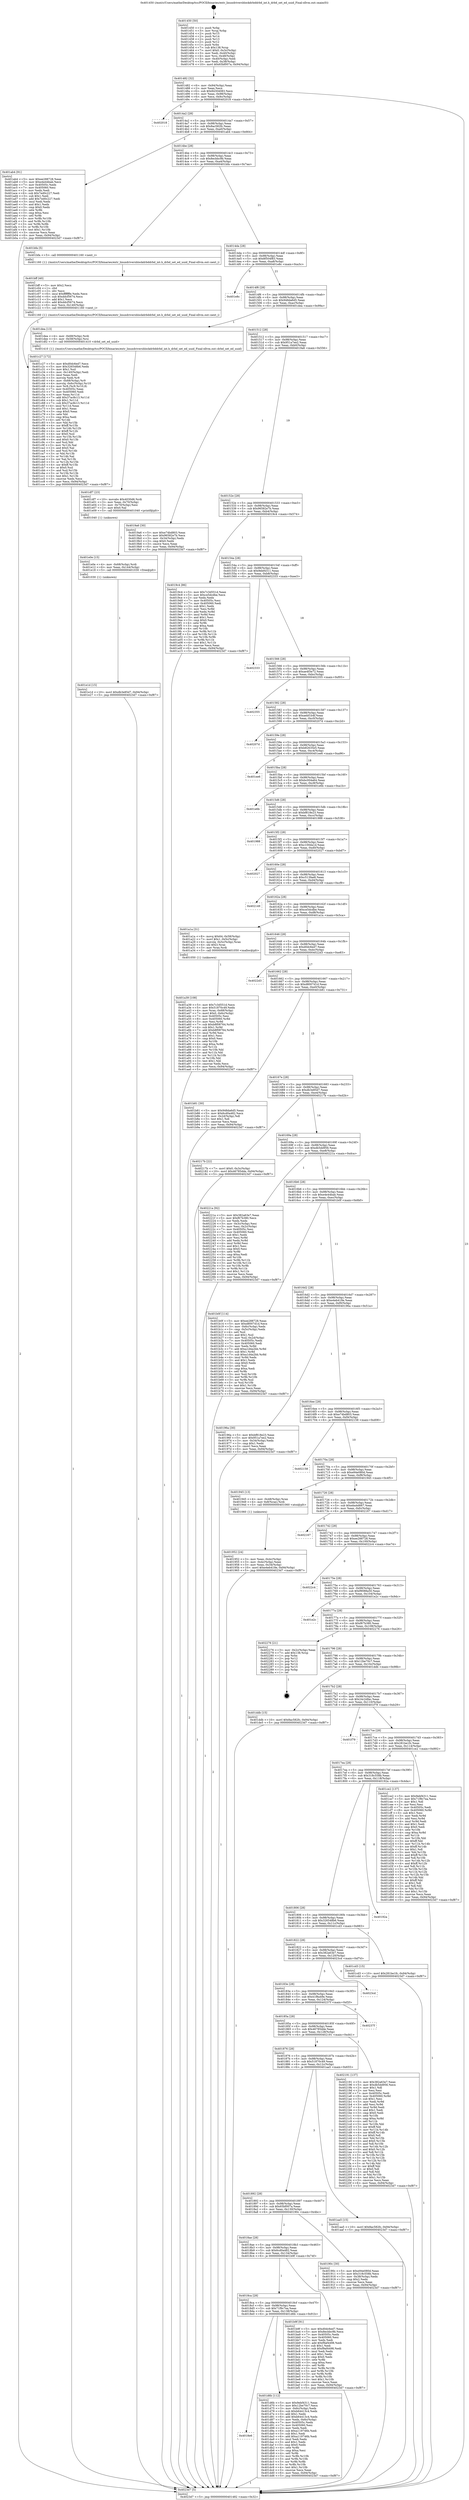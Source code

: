 digraph "0x401450" {
  label = "0x401450 (/mnt/c/Users/mathe/Desktop/tcc/POCII/binaries/extr_linuxdriversblockdrbddrbd_int.h_drbd_set_ed_uuid_Final-ollvm.out::main(0))"
  labelloc = "t"
  node[shape=record]

  Entry [label="",width=0.3,height=0.3,shape=circle,fillcolor=black,style=filled]
  "0x401482" [label="{
     0x401482 [32]\l
     | [instrs]\l
     &nbsp;&nbsp;0x401482 \<+6\>: mov -0x94(%rbp),%eax\l
     &nbsp;&nbsp;0x401488 \<+2\>: mov %eax,%ecx\l
     &nbsp;&nbsp;0x40148a \<+6\>: sub $0x84304083,%ecx\l
     &nbsp;&nbsp;0x401490 \<+6\>: mov %eax,-0x98(%rbp)\l
     &nbsp;&nbsp;0x401496 \<+6\>: mov %ecx,-0x9c(%rbp)\l
     &nbsp;&nbsp;0x40149c \<+6\>: je 0000000000402018 \<main+0xbc8\>\l
  }"]
  "0x402018" [label="{
     0x402018\l
  }", style=dashed]
  "0x4014a2" [label="{
     0x4014a2 [28]\l
     | [instrs]\l
     &nbsp;&nbsp;0x4014a2 \<+5\>: jmp 00000000004014a7 \<main+0x57\>\l
     &nbsp;&nbsp;0x4014a7 \<+6\>: mov -0x98(%rbp),%eax\l
     &nbsp;&nbsp;0x4014ad \<+5\>: sub $0x8ac582fc,%eax\l
     &nbsp;&nbsp;0x4014b2 \<+6\>: mov %eax,-0xa0(%rbp)\l
     &nbsp;&nbsp;0x4014b8 \<+6\>: je 0000000000401ab4 \<main+0x664\>\l
  }"]
  Exit [label="",width=0.3,height=0.3,shape=circle,fillcolor=black,style=filled,peripheries=2]
  "0x401ab4" [label="{
     0x401ab4 [91]\l
     | [instrs]\l
     &nbsp;&nbsp;0x401ab4 \<+5\>: mov $0xee288728,%eax\l
     &nbsp;&nbsp;0x401ab9 \<+5\>: mov $0xe4e44bab,%ecx\l
     &nbsp;&nbsp;0x401abe \<+7\>: mov 0x40505c,%edx\l
     &nbsp;&nbsp;0x401ac5 \<+7\>: mov 0x405060,%esi\l
     &nbsp;&nbsp;0x401acc \<+2\>: mov %edx,%edi\l
     &nbsp;&nbsp;0x401ace \<+6\>: sub $0x7ed0c227,%edi\l
     &nbsp;&nbsp;0x401ad4 \<+3\>: sub $0x1,%edi\l
     &nbsp;&nbsp;0x401ad7 \<+6\>: add $0x7ed0c227,%edi\l
     &nbsp;&nbsp;0x401add \<+3\>: imul %edi,%edx\l
     &nbsp;&nbsp;0x401ae0 \<+3\>: and $0x1,%edx\l
     &nbsp;&nbsp;0x401ae3 \<+3\>: cmp $0x0,%edx\l
     &nbsp;&nbsp;0x401ae6 \<+4\>: sete %r8b\l
     &nbsp;&nbsp;0x401aea \<+3\>: cmp $0xa,%esi\l
     &nbsp;&nbsp;0x401aed \<+4\>: setl %r9b\l
     &nbsp;&nbsp;0x401af1 \<+3\>: mov %r8b,%r10b\l
     &nbsp;&nbsp;0x401af4 \<+3\>: and %r9b,%r10b\l
     &nbsp;&nbsp;0x401af7 \<+3\>: xor %r9b,%r8b\l
     &nbsp;&nbsp;0x401afa \<+3\>: or %r8b,%r10b\l
     &nbsp;&nbsp;0x401afd \<+4\>: test $0x1,%r10b\l
     &nbsp;&nbsp;0x401b01 \<+3\>: cmovne %ecx,%eax\l
     &nbsp;&nbsp;0x401b04 \<+6\>: mov %eax,-0x94(%rbp)\l
     &nbsp;&nbsp;0x401b0a \<+5\>: jmp 00000000004023d7 \<main+0xf87\>\l
  }"]
  "0x4014be" [label="{
     0x4014be [28]\l
     | [instrs]\l
     &nbsp;&nbsp;0x4014be \<+5\>: jmp 00000000004014c3 \<main+0x73\>\l
     &nbsp;&nbsp;0x4014c3 \<+6\>: mov -0x98(%rbp),%eax\l
     &nbsp;&nbsp;0x4014c9 \<+5\>: sub $0x8ecbbc9b,%eax\l
     &nbsp;&nbsp;0x4014ce \<+6\>: mov %eax,-0xa4(%rbp)\l
     &nbsp;&nbsp;0x4014d4 \<+6\>: je 0000000000401bfa \<main+0x7aa\>\l
  }"]
  "0x401e1d" [label="{
     0x401e1d [15]\l
     | [instrs]\l
     &nbsp;&nbsp;0x401e1d \<+10\>: movl $0xdb3e85d7,-0x94(%rbp)\l
     &nbsp;&nbsp;0x401e27 \<+5\>: jmp 00000000004023d7 \<main+0xf87\>\l
  }"]
  "0x401bfa" [label="{
     0x401bfa [5]\l
     | [instrs]\l
     &nbsp;&nbsp;0x401bfa \<+5\>: call 0000000000401160 \<next_i\>\l
     | [calls]\l
     &nbsp;&nbsp;0x401160 \{1\} (/mnt/c/Users/mathe/Desktop/tcc/POCII/binaries/extr_linuxdriversblockdrbddrbd_int.h_drbd_set_ed_uuid_Final-ollvm.out::next_i)\l
  }"]
  "0x4014da" [label="{
     0x4014da [28]\l
     | [instrs]\l
     &nbsp;&nbsp;0x4014da \<+5\>: jmp 00000000004014df \<main+0x8f\>\l
     &nbsp;&nbsp;0x4014df \<+6\>: mov -0x98(%rbp),%eax\l
     &nbsp;&nbsp;0x4014e5 \<+5\>: sub $0x8f504f83,%eax\l
     &nbsp;&nbsp;0x4014ea \<+6\>: mov %eax,-0xa8(%rbp)\l
     &nbsp;&nbsp;0x4014f0 \<+6\>: je 0000000000401e8c \<main+0xa3c\>\l
  }"]
  "0x401e0e" [label="{
     0x401e0e [15]\l
     | [instrs]\l
     &nbsp;&nbsp;0x401e0e \<+4\>: mov -0x68(%rbp),%rdi\l
     &nbsp;&nbsp;0x401e12 \<+6\>: mov %eax,-0x144(%rbp)\l
     &nbsp;&nbsp;0x401e18 \<+5\>: call 0000000000401030 \<free@plt\>\l
     | [calls]\l
     &nbsp;&nbsp;0x401030 \{1\} (unknown)\l
  }"]
  "0x401e8c" [label="{
     0x401e8c\l
  }", style=dashed]
  "0x4014f6" [label="{
     0x4014f6 [28]\l
     | [instrs]\l
     &nbsp;&nbsp;0x4014f6 \<+5\>: jmp 00000000004014fb \<main+0xab\>\l
     &nbsp;&nbsp;0x4014fb \<+6\>: mov -0x98(%rbp),%eax\l
     &nbsp;&nbsp;0x401501 \<+5\>: sub $0x948da6d5,%eax\l
     &nbsp;&nbsp;0x401506 \<+6\>: mov %eax,-0xac(%rbp)\l
     &nbsp;&nbsp;0x40150c \<+6\>: je 0000000000401dea \<main+0x99a\>\l
  }"]
  "0x401df7" [label="{
     0x401df7 [23]\l
     | [instrs]\l
     &nbsp;&nbsp;0x401df7 \<+10\>: movabs $0x4030d6,%rdi\l
     &nbsp;&nbsp;0x401e01 \<+3\>: mov %eax,-0x70(%rbp)\l
     &nbsp;&nbsp;0x401e04 \<+3\>: mov -0x70(%rbp),%esi\l
     &nbsp;&nbsp;0x401e07 \<+2\>: mov $0x0,%al\l
     &nbsp;&nbsp;0x401e09 \<+5\>: call 0000000000401040 \<printf@plt\>\l
     | [calls]\l
     &nbsp;&nbsp;0x401040 \{1\} (unknown)\l
  }"]
  "0x401dea" [label="{
     0x401dea [13]\l
     | [instrs]\l
     &nbsp;&nbsp;0x401dea \<+4\>: mov -0x68(%rbp),%rdi\l
     &nbsp;&nbsp;0x401dee \<+4\>: mov -0x58(%rbp),%rsi\l
     &nbsp;&nbsp;0x401df2 \<+5\>: call 0000000000401410 \<drbd_set_ed_uuid\>\l
     | [calls]\l
     &nbsp;&nbsp;0x401410 \{1\} (/mnt/c/Users/mathe/Desktop/tcc/POCII/binaries/extr_linuxdriversblockdrbddrbd_int.h_drbd_set_ed_uuid_Final-ollvm.out::drbd_set_ed_uuid)\l
  }"]
  "0x401512" [label="{
     0x401512 [28]\l
     | [instrs]\l
     &nbsp;&nbsp;0x401512 \<+5\>: jmp 0000000000401517 \<main+0xc7\>\l
     &nbsp;&nbsp;0x401517 \<+6\>: mov -0x98(%rbp),%eax\l
     &nbsp;&nbsp;0x40151d \<+5\>: sub $0x951a7ee2,%eax\l
     &nbsp;&nbsp;0x401522 \<+6\>: mov %eax,-0xb0(%rbp)\l
     &nbsp;&nbsp;0x401528 \<+6\>: je 00000000004019a6 \<main+0x556\>\l
  }"]
  "0x4018e6" [label="{
     0x4018e6\l
  }", style=dashed]
  "0x4019a6" [label="{
     0x4019a6 [30]\l
     | [instrs]\l
     &nbsp;&nbsp;0x4019a6 \<+5\>: mov $0xe74bd803,%eax\l
     &nbsp;&nbsp;0x4019ab \<+5\>: mov $0x96582e7b,%ecx\l
     &nbsp;&nbsp;0x4019b0 \<+3\>: mov -0x34(%rbp),%edx\l
     &nbsp;&nbsp;0x4019b3 \<+3\>: cmp $0x0,%edx\l
     &nbsp;&nbsp;0x4019b6 \<+3\>: cmove %ecx,%eax\l
     &nbsp;&nbsp;0x4019b9 \<+6\>: mov %eax,-0x94(%rbp)\l
     &nbsp;&nbsp;0x4019bf \<+5\>: jmp 00000000004023d7 \<main+0xf87\>\l
  }"]
  "0x40152e" [label="{
     0x40152e [28]\l
     | [instrs]\l
     &nbsp;&nbsp;0x40152e \<+5\>: jmp 0000000000401533 \<main+0xe3\>\l
     &nbsp;&nbsp;0x401533 \<+6\>: mov -0x98(%rbp),%eax\l
     &nbsp;&nbsp;0x401539 \<+5\>: sub $0x96582e7b,%eax\l
     &nbsp;&nbsp;0x40153e \<+6\>: mov %eax,-0xb4(%rbp)\l
     &nbsp;&nbsp;0x401544 \<+6\>: je 00000000004019c4 \<main+0x574\>\l
  }"]
  "0x401d6b" [label="{
     0x401d6b [112]\l
     | [instrs]\l
     &nbsp;&nbsp;0x401d6b \<+5\>: mov $0x9ebf4311,%eax\l
     &nbsp;&nbsp;0x401d70 \<+5\>: mov $0x12be70c7,%ecx\l
     &nbsp;&nbsp;0x401d75 \<+3\>: mov -0x6c(%rbp),%edx\l
     &nbsp;&nbsp;0x401d78 \<+6\>: sub $0xb64413c4,%edx\l
     &nbsp;&nbsp;0x401d7e \<+3\>: add $0x1,%edx\l
     &nbsp;&nbsp;0x401d81 \<+6\>: add $0xb64413c4,%edx\l
     &nbsp;&nbsp;0x401d87 \<+3\>: mov %edx,-0x6c(%rbp)\l
     &nbsp;&nbsp;0x401d8a \<+7\>: mov 0x40505c,%edx\l
     &nbsp;&nbsp;0x401d91 \<+7\>: mov 0x405060,%esi\l
     &nbsp;&nbsp;0x401d98 \<+2\>: mov %edx,%edi\l
     &nbsp;&nbsp;0x401d9a \<+6\>: sub $0xa119746b,%edi\l
     &nbsp;&nbsp;0x401da0 \<+3\>: sub $0x1,%edi\l
     &nbsp;&nbsp;0x401da3 \<+6\>: add $0xa119746b,%edi\l
     &nbsp;&nbsp;0x401da9 \<+3\>: imul %edi,%edx\l
     &nbsp;&nbsp;0x401dac \<+3\>: and $0x1,%edx\l
     &nbsp;&nbsp;0x401daf \<+3\>: cmp $0x0,%edx\l
     &nbsp;&nbsp;0x401db2 \<+4\>: sete %r8b\l
     &nbsp;&nbsp;0x401db6 \<+3\>: cmp $0xa,%esi\l
     &nbsp;&nbsp;0x401db9 \<+4\>: setl %r9b\l
     &nbsp;&nbsp;0x401dbd \<+3\>: mov %r8b,%r10b\l
     &nbsp;&nbsp;0x401dc0 \<+3\>: and %r9b,%r10b\l
     &nbsp;&nbsp;0x401dc3 \<+3\>: xor %r9b,%r8b\l
     &nbsp;&nbsp;0x401dc6 \<+3\>: or %r8b,%r10b\l
     &nbsp;&nbsp;0x401dc9 \<+4\>: test $0x1,%r10b\l
     &nbsp;&nbsp;0x401dcd \<+3\>: cmovne %ecx,%eax\l
     &nbsp;&nbsp;0x401dd0 \<+6\>: mov %eax,-0x94(%rbp)\l
     &nbsp;&nbsp;0x401dd6 \<+5\>: jmp 00000000004023d7 \<main+0xf87\>\l
  }"]
  "0x4019c4" [label="{
     0x4019c4 [86]\l
     | [instrs]\l
     &nbsp;&nbsp;0x4019c4 \<+5\>: mov $0x7c3d551d,%eax\l
     &nbsp;&nbsp;0x4019c9 \<+5\>: mov $0xce5dcdbe,%ecx\l
     &nbsp;&nbsp;0x4019ce \<+2\>: xor %edx,%edx\l
     &nbsp;&nbsp;0x4019d0 \<+7\>: mov 0x40505c,%esi\l
     &nbsp;&nbsp;0x4019d7 \<+7\>: mov 0x405060,%edi\l
     &nbsp;&nbsp;0x4019de \<+3\>: sub $0x1,%edx\l
     &nbsp;&nbsp;0x4019e1 \<+3\>: mov %esi,%r8d\l
     &nbsp;&nbsp;0x4019e4 \<+3\>: add %edx,%r8d\l
     &nbsp;&nbsp;0x4019e7 \<+4\>: imul %r8d,%esi\l
     &nbsp;&nbsp;0x4019eb \<+3\>: and $0x1,%esi\l
     &nbsp;&nbsp;0x4019ee \<+3\>: cmp $0x0,%esi\l
     &nbsp;&nbsp;0x4019f1 \<+4\>: sete %r9b\l
     &nbsp;&nbsp;0x4019f5 \<+3\>: cmp $0xa,%edi\l
     &nbsp;&nbsp;0x4019f8 \<+4\>: setl %r10b\l
     &nbsp;&nbsp;0x4019fc \<+3\>: mov %r9b,%r11b\l
     &nbsp;&nbsp;0x4019ff \<+3\>: and %r10b,%r11b\l
     &nbsp;&nbsp;0x401a02 \<+3\>: xor %r10b,%r9b\l
     &nbsp;&nbsp;0x401a05 \<+3\>: or %r9b,%r11b\l
     &nbsp;&nbsp;0x401a08 \<+4\>: test $0x1,%r11b\l
     &nbsp;&nbsp;0x401a0c \<+3\>: cmovne %ecx,%eax\l
     &nbsp;&nbsp;0x401a0f \<+6\>: mov %eax,-0x94(%rbp)\l
     &nbsp;&nbsp;0x401a15 \<+5\>: jmp 00000000004023d7 \<main+0xf87\>\l
  }"]
  "0x40154a" [label="{
     0x40154a [28]\l
     | [instrs]\l
     &nbsp;&nbsp;0x40154a \<+5\>: jmp 000000000040154f \<main+0xff\>\l
     &nbsp;&nbsp;0x40154f \<+6\>: mov -0x98(%rbp),%eax\l
     &nbsp;&nbsp;0x401555 \<+5\>: sub $0x9ebf4311,%eax\l
     &nbsp;&nbsp;0x40155a \<+6\>: mov %eax,-0xb8(%rbp)\l
     &nbsp;&nbsp;0x401560 \<+6\>: je 0000000000402333 \<main+0xee3\>\l
  }"]
  "0x401c27" [label="{
     0x401c27 [172]\l
     | [instrs]\l
     &nbsp;&nbsp;0x401c27 \<+5\>: mov $0xd0dc6ed7,%ecx\l
     &nbsp;&nbsp;0x401c2c \<+5\>: mov $0x326548b6,%edx\l
     &nbsp;&nbsp;0x401c31 \<+3\>: mov $0x1,%sil\l
     &nbsp;&nbsp;0x401c34 \<+6\>: mov -0x140(%rbp),%edi\l
     &nbsp;&nbsp;0x401c3a \<+3\>: imul %eax,%edi\l
     &nbsp;&nbsp;0x401c3d \<+3\>: movslq %edi,%r8\l
     &nbsp;&nbsp;0x401c40 \<+4\>: mov -0x68(%rbp),%r9\l
     &nbsp;&nbsp;0x401c44 \<+4\>: movslq -0x6c(%rbp),%r10\l
     &nbsp;&nbsp;0x401c48 \<+4\>: mov %r8,(%r9,%r10,8)\l
     &nbsp;&nbsp;0x401c4c \<+7\>: mov 0x40505c,%eax\l
     &nbsp;&nbsp;0x401c53 \<+7\>: mov 0x405060,%edi\l
     &nbsp;&nbsp;0x401c5a \<+3\>: mov %eax,%r11d\l
     &nbsp;&nbsp;0x401c5d \<+7\>: add $0x37ac8c13,%r11d\l
     &nbsp;&nbsp;0x401c64 \<+4\>: sub $0x1,%r11d\l
     &nbsp;&nbsp;0x401c68 \<+7\>: sub $0x37ac8c13,%r11d\l
     &nbsp;&nbsp;0x401c6f \<+4\>: imul %r11d,%eax\l
     &nbsp;&nbsp;0x401c73 \<+3\>: and $0x1,%eax\l
     &nbsp;&nbsp;0x401c76 \<+3\>: cmp $0x0,%eax\l
     &nbsp;&nbsp;0x401c79 \<+3\>: sete %bl\l
     &nbsp;&nbsp;0x401c7c \<+3\>: cmp $0xa,%edi\l
     &nbsp;&nbsp;0x401c7f \<+4\>: setl %r14b\l
     &nbsp;&nbsp;0x401c83 \<+3\>: mov %bl,%r15b\l
     &nbsp;&nbsp;0x401c86 \<+4\>: xor $0xff,%r15b\l
     &nbsp;&nbsp;0x401c8a \<+3\>: mov %r14b,%r12b\l
     &nbsp;&nbsp;0x401c8d \<+4\>: xor $0xff,%r12b\l
     &nbsp;&nbsp;0x401c91 \<+4\>: xor $0x0,%sil\l
     &nbsp;&nbsp;0x401c95 \<+3\>: mov %r15b,%r13b\l
     &nbsp;&nbsp;0x401c98 \<+4\>: and $0x0,%r13b\l
     &nbsp;&nbsp;0x401c9c \<+3\>: and %sil,%bl\l
     &nbsp;&nbsp;0x401c9f \<+3\>: mov %r12b,%al\l
     &nbsp;&nbsp;0x401ca2 \<+2\>: and $0x0,%al\l
     &nbsp;&nbsp;0x401ca4 \<+3\>: and %sil,%r14b\l
     &nbsp;&nbsp;0x401ca7 \<+3\>: or %bl,%r13b\l
     &nbsp;&nbsp;0x401caa \<+3\>: or %r14b,%al\l
     &nbsp;&nbsp;0x401cad \<+3\>: xor %al,%r13b\l
     &nbsp;&nbsp;0x401cb0 \<+3\>: or %r12b,%r15b\l
     &nbsp;&nbsp;0x401cb3 \<+4\>: xor $0xff,%r15b\l
     &nbsp;&nbsp;0x401cb7 \<+4\>: or $0x0,%sil\l
     &nbsp;&nbsp;0x401cbb \<+3\>: and %sil,%r15b\l
     &nbsp;&nbsp;0x401cbe \<+3\>: or %r15b,%r13b\l
     &nbsp;&nbsp;0x401cc1 \<+4\>: test $0x1,%r13b\l
     &nbsp;&nbsp;0x401cc5 \<+3\>: cmovne %edx,%ecx\l
     &nbsp;&nbsp;0x401cc8 \<+6\>: mov %ecx,-0x94(%rbp)\l
     &nbsp;&nbsp;0x401cce \<+5\>: jmp 00000000004023d7 \<main+0xf87\>\l
  }"]
  "0x402333" [label="{
     0x402333\l
  }", style=dashed]
  "0x401566" [label="{
     0x401566 [28]\l
     | [instrs]\l
     &nbsp;&nbsp;0x401566 \<+5\>: jmp 000000000040156b \<main+0x11b\>\l
     &nbsp;&nbsp;0x40156b \<+6\>: mov -0x98(%rbp),%eax\l
     &nbsp;&nbsp;0x401571 \<+5\>: sub $0xae4f3e72,%eax\l
     &nbsp;&nbsp;0x401576 \<+6\>: mov %eax,-0xbc(%rbp)\l
     &nbsp;&nbsp;0x40157c \<+6\>: je 0000000000402355 \<main+0xf05\>\l
  }"]
  "0x401bff" [label="{
     0x401bff [40]\l
     | [instrs]\l
     &nbsp;&nbsp;0x401bff \<+5\>: mov $0x2,%ecx\l
     &nbsp;&nbsp;0x401c04 \<+1\>: cltd\l
     &nbsp;&nbsp;0x401c05 \<+2\>: idiv %ecx\l
     &nbsp;&nbsp;0x401c07 \<+6\>: imul $0xfffffffe,%edx,%ecx\l
     &nbsp;&nbsp;0x401c0d \<+6\>: sub $0xddcf5674,%ecx\l
     &nbsp;&nbsp;0x401c13 \<+3\>: add $0x1,%ecx\l
     &nbsp;&nbsp;0x401c16 \<+6\>: add $0xddcf5674,%ecx\l
     &nbsp;&nbsp;0x401c1c \<+6\>: mov %ecx,-0x140(%rbp)\l
     &nbsp;&nbsp;0x401c22 \<+5\>: call 0000000000401160 \<next_i\>\l
     | [calls]\l
     &nbsp;&nbsp;0x401160 \{1\} (/mnt/c/Users/mathe/Desktop/tcc/POCII/binaries/extr_linuxdriversblockdrbddrbd_int.h_drbd_set_ed_uuid_Final-ollvm.out::next_i)\l
  }"]
  "0x402355" [label="{
     0x402355\l
  }", style=dashed]
  "0x401582" [label="{
     0x401582 [28]\l
     | [instrs]\l
     &nbsp;&nbsp;0x401582 \<+5\>: jmp 0000000000401587 \<main+0x137\>\l
     &nbsp;&nbsp;0x401587 \<+6\>: mov -0x98(%rbp),%eax\l
     &nbsp;&nbsp;0x40158d \<+5\>: sub $0xaebf1b4f,%eax\l
     &nbsp;&nbsp;0x401592 \<+6\>: mov %eax,-0xc0(%rbp)\l
     &nbsp;&nbsp;0x401598 \<+6\>: je 000000000040207d \<main+0xc2d\>\l
  }"]
  "0x4018ca" [label="{
     0x4018ca [28]\l
     | [instrs]\l
     &nbsp;&nbsp;0x4018ca \<+5\>: jmp 00000000004018cf \<main+0x47f\>\l
     &nbsp;&nbsp;0x4018cf \<+6\>: mov -0x98(%rbp),%eax\l
     &nbsp;&nbsp;0x4018d5 \<+5\>: sub $0x71f9c7ea,%eax\l
     &nbsp;&nbsp;0x4018da \<+6\>: mov %eax,-0x138(%rbp)\l
     &nbsp;&nbsp;0x4018e0 \<+6\>: je 0000000000401d6b \<main+0x91b\>\l
  }"]
  "0x40207d" [label="{
     0x40207d\l
  }", style=dashed]
  "0x40159e" [label="{
     0x40159e [28]\l
     | [instrs]\l
     &nbsp;&nbsp;0x40159e \<+5\>: jmp 00000000004015a3 \<main+0x153\>\l
     &nbsp;&nbsp;0x4015a3 \<+6\>: mov -0x98(%rbp),%eax\l
     &nbsp;&nbsp;0x4015a9 \<+5\>: sub $0xb82635e5,%eax\l
     &nbsp;&nbsp;0x4015ae \<+6\>: mov %eax,-0xc4(%rbp)\l
     &nbsp;&nbsp;0x4015b4 \<+6\>: je 0000000000401ee6 \<main+0xa96\>\l
  }"]
  "0x401b9f" [label="{
     0x401b9f [91]\l
     | [instrs]\l
     &nbsp;&nbsp;0x401b9f \<+5\>: mov $0xd0dc6ed7,%eax\l
     &nbsp;&nbsp;0x401ba4 \<+5\>: mov $0x8ecbbc9b,%ecx\l
     &nbsp;&nbsp;0x401ba9 \<+7\>: mov 0x40505c,%edx\l
     &nbsp;&nbsp;0x401bb0 \<+7\>: mov 0x405060,%esi\l
     &nbsp;&nbsp;0x401bb7 \<+2\>: mov %edx,%edi\l
     &nbsp;&nbsp;0x401bb9 \<+6\>: add $0xf9af4498,%edi\l
     &nbsp;&nbsp;0x401bbf \<+3\>: sub $0x1,%edi\l
     &nbsp;&nbsp;0x401bc2 \<+6\>: sub $0xf9af4498,%edi\l
     &nbsp;&nbsp;0x401bc8 \<+3\>: imul %edi,%edx\l
     &nbsp;&nbsp;0x401bcb \<+3\>: and $0x1,%edx\l
     &nbsp;&nbsp;0x401bce \<+3\>: cmp $0x0,%edx\l
     &nbsp;&nbsp;0x401bd1 \<+4\>: sete %r8b\l
     &nbsp;&nbsp;0x401bd5 \<+3\>: cmp $0xa,%esi\l
     &nbsp;&nbsp;0x401bd8 \<+4\>: setl %r9b\l
     &nbsp;&nbsp;0x401bdc \<+3\>: mov %r8b,%r10b\l
     &nbsp;&nbsp;0x401bdf \<+3\>: and %r9b,%r10b\l
     &nbsp;&nbsp;0x401be2 \<+3\>: xor %r9b,%r8b\l
     &nbsp;&nbsp;0x401be5 \<+3\>: or %r8b,%r10b\l
     &nbsp;&nbsp;0x401be8 \<+4\>: test $0x1,%r10b\l
     &nbsp;&nbsp;0x401bec \<+3\>: cmovne %ecx,%eax\l
     &nbsp;&nbsp;0x401bef \<+6\>: mov %eax,-0x94(%rbp)\l
     &nbsp;&nbsp;0x401bf5 \<+5\>: jmp 00000000004023d7 \<main+0xf87\>\l
  }"]
  "0x401ee6" [label="{
     0x401ee6\l
  }", style=dashed]
  "0x4015ba" [label="{
     0x4015ba [28]\l
     | [instrs]\l
     &nbsp;&nbsp;0x4015ba \<+5\>: jmp 00000000004015bf \<main+0x16f\>\l
     &nbsp;&nbsp;0x4015bf \<+6\>: mov -0x98(%rbp),%eax\l
     &nbsp;&nbsp;0x4015c5 \<+5\>: sub $0xbc004a64,%eax\l
     &nbsp;&nbsp;0x4015ca \<+6\>: mov %eax,-0xc8(%rbp)\l
     &nbsp;&nbsp;0x4015d0 \<+6\>: je 0000000000401e6b \<main+0xa1b\>\l
  }"]
  "0x401a39" [label="{
     0x401a39 [108]\l
     | [instrs]\l
     &nbsp;&nbsp;0x401a39 \<+5\>: mov $0x7c3d551d,%ecx\l
     &nbsp;&nbsp;0x401a3e \<+5\>: mov $0x51870c49,%edx\l
     &nbsp;&nbsp;0x401a43 \<+4\>: mov %rax,-0x68(%rbp)\l
     &nbsp;&nbsp;0x401a47 \<+7\>: movl $0x0,-0x6c(%rbp)\l
     &nbsp;&nbsp;0x401a4e \<+7\>: mov 0x40505c,%esi\l
     &nbsp;&nbsp;0x401a55 \<+8\>: mov 0x405060,%r8d\l
     &nbsp;&nbsp;0x401a5d \<+3\>: mov %esi,%r9d\l
     &nbsp;&nbsp;0x401a60 \<+7\>: sub $0xb8f08764,%r9d\l
     &nbsp;&nbsp;0x401a67 \<+4\>: sub $0x1,%r9d\l
     &nbsp;&nbsp;0x401a6b \<+7\>: add $0xb8f08764,%r9d\l
     &nbsp;&nbsp;0x401a72 \<+4\>: imul %r9d,%esi\l
     &nbsp;&nbsp;0x401a76 \<+3\>: and $0x1,%esi\l
     &nbsp;&nbsp;0x401a79 \<+3\>: cmp $0x0,%esi\l
     &nbsp;&nbsp;0x401a7c \<+4\>: sete %r10b\l
     &nbsp;&nbsp;0x401a80 \<+4\>: cmp $0xa,%r8d\l
     &nbsp;&nbsp;0x401a84 \<+4\>: setl %r11b\l
     &nbsp;&nbsp;0x401a88 \<+3\>: mov %r10b,%bl\l
     &nbsp;&nbsp;0x401a8b \<+3\>: and %r11b,%bl\l
     &nbsp;&nbsp;0x401a8e \<+3\>: xor %r11b,%r10b\l
     &nbsp;&nbsp;0x401a91 \<+3\>: or %r10b,%bl\l
     &nbsp;&nbsp;0x401a94 \<+3\>: test $0x1,%bl\l
     &nbsp;&nbsp;0x401a97 \<+3\>: cmovne %edx,%ecx\l
     &nbsp;&nbsp;0x401a9a \<+6\>: mov %ecx,-0x94(%rbp)\l
     &nbsp;&nbsp;0x401aa0 \<+5\>: jmp 00000000004023d7 \<main+0xf87\>\l
  }"]
  "0x401e6b" [label="{
     0x401e6b\l
  }", style=dashed]
  "0x4015d6" [label="{
     0x4015d6 [28]\l
     | [instrs]\l
     &nbsp;&nbsp;0x4015d6 \<+5\>: jmp 00000000004015db \<main+0x18b\>\l
     &nbsp;&nbsp;0x4015db \<+6\>: mov -0x98(%rbp),%eax\l
     &nbsp;&nbsp;0x4015e1 \<+5\>: sub $0xbf818e23,%eax\l
     &nbsp;&nbsp;0x4015e6 \<+6\>: mov %eax,-0xcc(%rbp)\l
     &nbsp;&nbsp;0x4015ec \<+6\>: je 0000000000401988 \<main+0x538\>\l
  }"]
  "0x401952" [label="{
     0x401952 [24]\l
     | [instrs]\l
     &nbsp;&nbsp;0x401952 \<+3\>: mov %eax,-0x4c(%rbp)\l
     &nbsp;&nbsp;0x401955 \<+3\>: mov -0x4c(%rbp),%eax\l
     &nbsp;&nbsp;0x401958 \<+3\>: mov %eax,-0x34(%rbp)\l
     &nbsp;&nbsp;0x40195b \<+10\>: movl $0xe4eb418e,-0x94(%rbp)\l
     &nbsp;&nbsp;0x401965 \<+5\>: jmp 00000000004023d7 \<main+0xf87\>\l
  }"]
  "0x401988" [label="{
     0x401988\l
  }", style=dashed]
  "0x4015f2" [label="{
     0x4015f2 [28]\l
     | [instrs]\l
     &nbsp;&nbsp;0x4015f2 \<+5\>: jmp 00000000004015f7 \<main+0x1a7\>\l
     &nbsp;&nbsp;0x4015f7 \<+6\>: mov -0x98(%rbp),%eax\l
     &nbsp;&nbsp;0x4015fd \<+5\>: sub $0xc100da1d,%eax\l
     &nbsp;&nbsp;0x401602 \<+6\>: mov %eax,-0xd0(%rbp)\l
     &nbsp;&nbsp;0x401608 \<+6\>: je 0000000000402027 \<main+0xbd7\>\l
  }"]
  "0x401450" [label="{
     0x401450 [50]\l
     | [instrs]\l
     &nbsp;&nbsp;0x401450 \<+1\>: push %rbp\l
     &nbsp;&nbsp;0x401451 \<+3\>: mov %rsp,%rbp\l
     &nbsp;&nbsp;0x401454 \<+2\>: push %r15\l
     &nbsp;&nbsp;0x401456 \<+2\>: push %r14\l
     &nbsp;&nbsp;0x401458 \<+2\>: push %r13\l
     &nbsp;&nbsp;0x40145a \<+2\>: push %r12\l
     &nbsp;&nbsp;0x40145c \<+1\>: push %rbx\l
     &nbsp;&nbsp;0x40145d \<+7\>: sub $0x138,%rsp\l
     &nbsp;&nbsp;0x401464 \<+7\>: movl $0x0,-0x3c(%rbp)\l
     &nbsp;&nbsp;0x40146b \<+3\>: mov %edi,-0x40(%rbp)\l
     &nbsp;&nbsp;0x40146e \<+4\>: mov %rsi,-0x48(%rbp)\l
     &nbsp;&nbsp;0x401472 \<+3\>: mov -0x40(%rbp),%edi\l
     &nbsp;&nbsp;0x401475 \<+3\>: mov %edi,-0x38(%rbp)\l
     &nbsp;&nbsp;0x401478 \<+10\>: movl $0x65bf007a,-0x94(%rbp)\l
  }"]
  "0x402027" [label="{
     0x402027\l
  }", style=dashed]
  "0x40160e" [label="{
     0x40160e [28]\l
     | [instrs]\l
     &nbsp;&nbsp;0x40160e \<+5\>: jmp 0000000000401613 \<main+0x1c3\>\l
     &nbsp;&nbsp;0x401613 \<+6\>: mov -0x98(%rbp),%eax\l
     &nbsp;&nbsp;0x401619 \<+5\>: sub $0xc513fae8,%eax\l
     &nbsp;&nbsp;0x40161e \<+6\>: mov %eax,-0xd4(%rbp)\l
     &nbsp;&nbsp;0x401624 \<+6\>: je 0000000000402149 \<main+0xcf9\>\l
  }"]
  "0x4023d7" [label="{
     0x4023d7 [5]\l
     | [instrs]\l
     &nbsp;&nbsp;0x4023d7 \<+5\>: jmp 0000000000401482 \<main+0x32\>\l
  }"]
  "0x402149" [label="{
     0x402149\l
  }", style=dashed]
  "0x40162a" [label="{
     0x40162a [28]\l
     | [instrs]\l
     &nbsp;&nbsp;0x40162a \<+5\>: jmp 000000000040162f \<main+0x1df\>\l
     &nbsp;&nbsp;0x40162f \<+6\>: mov -0x98(%rbp),%eax\l
     &nbsp;&nbsp;0x401635 \<+5\>: sub $0xce5dcdbe,%eax\l
     &nbsp;&nbsp;0x40163a \<+6\>: mov %eax,-0xd8(%rbp)\l
     &nbsp;&nbsp;0x401640 \<+6\>: je 0000000000401a1a \<main+0x5ca\>\l
  }"]
  "0x4018ae" [label="{
     0x4018ae [28]\l
     | [instrs]\l
     &nbsp;&nbsp;0x4018ae \<+5\>: jmp 00000000004018b3 \<main+0x463\>\l
     &nbsp;&nbsp;0x4018b3 \<+6\>: mov -0x98(%rbp),%eax\l
     &nbsp;&nbsp;0x4018b9 \<+5\>: sub $0x6cd0a482,%eax\l
     &nbsp;&nbsp;0x4018be \<+6\>: mov %eax,-0x134(%rbp)\l
     &nbsp;&nbsp;0x4018c4 \<+6\>: je 0000000000401b9f \<main+0x74f\>\l
  }"]
  "0x401a1a" [label="{
     0x401a1a [31]\l
     | [instrs]\l
     &nbsp;&nbsp;0x401a1a \<+8\>: movq $0x64,-0x58(%rbp)\l
     &nbsp;&nbsp;0x401a22 \<+7\>: movl $0x1,-0x5c(%rbp)\l
     &nbsp;&nbsp;0x401a29 \<+4\>: movslq -0x5c(%rbp),%rax\l
     &nbsp;&nbsp;0x401a2d \<+4\>: shl $0x3,%rax\l
     &nbsp;&nbsp;0x401a31 \<+3\>: mov %rax,%rdi\l
     &nbsp;&nbsp;0x401a34 \<+5\>: call 0000000000401050 \<malloc@plt\>\l
     | [calls]\l
     &nbsp;&nbsp;0x401050 \{1\} (unknown)\l
  }"]
  "0x401646" [label="{
     0x401646 [28]\l
     | [instrs]\l
     &nbsp;&nbsp;0x401646 \<+5\>: jmp 000000000040164b \<main+0x1fb\>\l
     &nbsp;&nbsp;0x40164b \<+6\>: mov -0x98(%rbp),%eax\l
     &nbsp;&nbsp;0x401651 \<+5\>: sub $0xd0dc6ed7,%eax\l
     &nbsp;&nbsp;0x401656 \<+6\>: mov %eax,-0xdc(%rbp)\l
     &nbsp;&nbsp;0x40165c \<+6\>: je 00000000004022d3 \<main+0xe83\>\l
  }"]
  "0x40190c" [label="{
     0x40190c [30]\l
     | [instrs]\l
     &nbsp;&nbsp;0x40190c \<+5\>: mov $0xe94e080d,%eax\l
     &nbsp;&nbsp;0x401911 \<+5\>: mov $0x318c558b,%ecx\l
     &nbsp;&nbsp;0x401916 \<+3\>: mov -0x38(%rbp),%edx\l
     &nbsp;&nbsp;0x401919 \<+3\>: cmp $0x2,%edx\l
     &nbsp;&nbsp;0x40191c \<+3\>: cmovne %ecx,%eax\l
     &nbsp;&nbsp;0x40191f \<+6\>: mov %eax,-0x94(%rbp)\l
     &nbsp;&nbsp;0x401925 \<+5\>: jmp 00000000004023d7 \<main+0xf87\>\l
  }"]
  "0x4022d3" [label="{
     0x4022d3\l
  }", style=dashed]
  "0x401662" [label="{
     0x401662 [28]\l
     | [instrs]\l
     &nbsp;&nbsp;0x401662 \<+5\>: jmp 0000000000401667 \<main+0x217\>\l
     &nbsp;&nbsp;0x401667 \<+6\>: mov -0x98(%rbp),%eax\l
     &nbsp;&nbsp;0x40166d \<+5\>: sub $0xd8007d1d,%eax\l
     &nbsp;&nbsp;0x401672 \<+6\>: mov %eax,-0xe0(%rbp)\l
     &nbsp;&nbsp;0x401678 \<+6\>: je 0000000000401b81 \<main+0x731\>\l
  }"]
  "0x401892" [label="{
     0x401892 [28]\l
     | [instrs]\l
     &nbsp;&nbsp;0x401892 \<+5\>: jmp 0000000000401897 \<main+0x447\>\l
     &nbsp;&nbsp;0x401897 \<+6\>: mov -0x98(%rbp),%eax\l
     &nbsp;&nbsp;0x40189d \<+5\>: sub $0x65bf007a,%eax\l
     &nbsp;&nbsp;0x4018a2 \<+6\>: mov %eax,-0x130(%rbp)\l
     &nbsp;&nbsp;0x4018a8 \<+6\>: je 000000000040190c \<main+0x4bc\>\l
  }"]
  "0x401b81" [label="{
     0x401b81 [30]\l
     | [instrs]\l
     &nbsp;&nbsp;0x401b81 \<+5\>: mov $0x948da6d5,%eax\l
     &nbsp;&nbsp;0x401b86 \<+5\>: mov $0x6cd0a482,%ecx\l
     &nbsp;&nbsp;0x401b8b \<+3\>: mov -0x2d(%rbp),%dl\l
     &nbsp;&nbsp;0x401b8e \<+3\>: test $0x1,%dl\l
     &nbsp;&nbsp;0x401b91 \<+3\>: cmovne %ecx,%eax\l
     &nbsp;&nbsp;0x401b94 \<+6\>: mov %eax,-0x94(%rbp)\l
     &nbsp;&nbsp;0x401b9a \<+5\>: jmp 00000000004023d7 \<main+0xf87\>\l
  }"]
  "0x40167e" [label="{
     0x40167e [28]\l
     | [instrs]\l
     &nbsp;&nbsp;0x40167e \<+5\>: jmp 0000000000401683 \<main+0x233\>\l
     &nbsp;&nbsp;0x401683 \<+6\>: mov -0x98(%rbp),%eax\l
     &nbsp;&nbsp;0x401689 \<+5\>: sub $0xdb3e85d7,%eax\l
     &nbsp;&nbsp;0x40168e \<+6\>: mov %eax,-0xe4(%rbp)\l
     &nbsp;&nbsp;0x401694 \<+6\>: je 000000000040217b \<main+0xd2b\>\l
  }"]
  "0x401aa5" [label="{
     0x401aa5 [15]\l
     | [instrs]\l
     &nbsp;&nbsp;0x401aa5 \<+10\>: movl $0x8ac582fc,-0x94(%rbp)\l
     &nbsp;&nbsp;0x401aaf \<+5\>: jmp 00000000004023d7 \<main+0xf87\>\l
  }"]
  "0x40217b" [label="{
     0x40217b [22]\l
     | [instrs]\l
     &nbsp;&nbsp;0x40217b \<+7\>: movl $0x0,-0x3c(%rbp)\l
     &nbsp;&nbsp;0x402182 \<+10\>: movl $0x46785dde,-0x94(%rbp)\l
     &nbsp;&nbsp;0x40218c \<+5\>: jmp 00000000004023d7 \<main+0xf87\>\l
  }"]
  "0x40169a" [label="{
     0x40169a [28]\l
     | [instrs]\l
     &nbsp;&nbsp;0x40169a \<+5\>: jmp 000000000040169f \<main+0x24f\>\l
     &nbsp;&nbsp;0x40169f \<+6\>: mov -0x98(%rbp),%eax\l
     &nbsp;&nbsp;0x4016a5 \<+5\>: sub $0xdb5dd956,%eax\l
     &nbsp;&nbsp;0x4016aa \<+6\>: mov %eax,-0xe8(%rbp)\l
     &nbsp;&nbsp;0x4016b0 \<+6\>: je 000000000040221a \<main+0xdca\>\l
  }"]
  "0x401876" [label="{
     0x401876 [28]\l
     | [instrs]\l
     &nbsp;&nbsp;0x401876 \<+5\>: jmp 000000000040187b \<main+0x42b\>\l
     &nbsp;&nbsp;0x40187b \<+6\>: mov -0x98(%rbp),%eax\l
     &nbsp;&nbsp;0x401881 \<+5\>: sub $0x51870c49,%eax\l
     &nbsp;&nbsp;0x401886 \<+6\>: mov %eax,-0x12c(%rbp)\l
     &nbsp;&nbsp;0x40188c \<+6\>: je 0000000000401aa5 \<main+0x655\>\l
  }"]
  "0x40221a" [label="{
     0x40221a [92]\l
     | [instrs]\l
     &nbsp;&nbsp;0x40221a \<+5\>: mov $0x382a63e7,%eax\l
     &nbsp;&nbsp;0x40221f \<+5\>: mov $0xf67b380,%ecx\l
     &nbsp;&nbsp;0x402224 \<+2\>: xor %edx,%edx\l
     &nbsp;&nbsp;0x402226 \<+3\>: mov -0x3c(%rbp),%esi\l
     &nbsp;&nbsp;0x402229 \<+3\>: mov %esi,-0x2c(%rbp)\l
     &nbsp;&nbsp;0x40222c \<+7\>: mov 0x40505c,%esi\l
     &nbsp;&nbsp;0x402233 \<+7\>: mov 0x405060,%edi\l
     &nbsp;&nbsp;0x40223a \<+3\>: sub $0x1,%edx\l
     &nbsp;&nbsp;0x40223d \<+3\>: mov %esi,%r8d\l
     &nbsp;&nbsp;0x402240 \<+3\>: add %edx,%r8d\l
     &nbsp;&nbsp;0x402243 \<+4\>: imul %r8d,%esi\l
     &nbsp;&nbsp;0x402247 \<+3\>: and $0x1,%esi\l
     &nbsp;&nbsp;0x40224a \<+3\>: cmp $0x0,%esi\l
     &nbsp;&nbsp;0x40224d \<+4\>: sete %r9b\l
     &nbsp;&nbsp;0x402251 \<+3\>: cmp $0xa,%edi\l
     &nbsp;&nbsp;0x402254 \<+4\>: setl %r10b\l
     &nbsp;&nbsp;0x402258 \<+3\>: mov %r9b,%r11b\l
     &nbsp;&nbsp;0x40225b \<+3\>: and %r10b,%r11b\l
     &nbsp;&nbsp;0x40225e \<+3\>: xor %r10b,%r9b\l
     &nbsp;&nbsp;0x402261 \<+3\>: or %r9b,%r11b\l
     &nbsp;&nbsp;0x402264 \<+4\>: test $0x1,%r11b\l
     &nbsp;&nbsp;0x402268 \<+3\>: cmovne %ecx,%eax\l
     &nbsp;&nbsp;0x40226b \<+6\>: mov %eax,-0x94(%rbp)\l
     &nbsp;&nbsp;0x402271 \<+5\>: jmp 00000000004023d7 \<main+0xf87\>\l
  }"]
  "0x4016b6" [label="{
     0x4016b6 [28]\l
     | [instrs]\l
     &nbsp;&nbsp;0x4016b6 \<+5\>: jmp 00000000004016bb \<main+0x26b\>\l
     &nbsp;&nbsp;0x4016bb \<+6\>: mov -0x98(%rbp),%eax\l
     &nbsp;&nbsp;0x4016c1 \<+5\>: sub $0xe4e44bab,%eax\l
     &nbsp;&nbsp;0x4016c6 \<+6\>: mov %eax,-0xec(%rbp)\l
     &nbsp;&nbsp;0x4016cc \<+6\>: je 0000000000401b0f \<main+0x6bf\>\l
  }"]
  "0x402191" [label="{
     0x402191 [137]\l
     | [instrs]\l
     &nbsp;&nbsp;0x402191 \<+5\>: mov $0x382a63e7,%eax\l
     &nbsp;&nbsp;0x402196 \<+5\>: mov $0xdb5dd956,%ecx\l
     &nbsp;&nbsp;0x40219b \<+2\>: mov $0x1,%dl\l
     &nbsp;&nbsp;0x40219d \<+2\>: xor %esi,%esi\l
     &nbsp;&nbsp;0x40219f \<+7\>: mov 0x40505c,%edi\l
     &nbsp;&nbsp;0x4021a6 \<+8\>: mov 0x405060,%r8d\l
     &nbsp;&nbsp;0x4021ae \<+3\>: sub $0x1,%esi\l
     &nbsp;&nbsp;0x4021b1 \<+3\>: mov %edi,%r9d\l
     &nbsp;&nbsp;0x4021b4 \<+3\>: add %esi,%r9d\l
     &nbsp;&nbsp;0x4021b7 \<+4\>: imul %r9d,%edi\l
     &nbsp;&nbsp;0x4021bb \<+3\>: and $0x1,%edi\l
     &nbsp;&nbsp;0x4021be \<+3\>: cmp $0x0,%edi\l
     &nbsp;&nbsp;0x4021c1 \<+4\>: sete %r10b\l
     &nbsp;&nbsp;0x4021c5 \<+4\>: cmp $0xa,%r8d\l
     &nbsp;&nbsp;0x4021c9 \<+4\>: setl %r11b\l
     &nbsp;&nbsp;0x4021cd \<+3\>: mov %r10b,%bl\l
     &nbsp;&nbsp;0x4021d0 \<+3\>: xor $0xff,%bl\l
     &nbsp;&nbsp;0x4021d3 \<+3\>: mov %r11b,%r14b\l
     &nbsp;&nbsp;0x4021d6 \<+4\>: xor $0xff,%r14b\l
     &nbsp;&nbsp;0x4021da \<+3\>: xor $0x0,%dl\l
     &nbsp;&nbsp;0x4021dd \<+3\>: mov %bl,%r15b\l
     &nbsp;&nbsp;0x4021e0 \<+4\>: and $0x0,%r15b\l
     &nbsp;&nbsp;0x4021e4 \<+3\>: and %dl,%r10b\l
     &nbsp;&nbsp;0x4021e7 \<+3\>: mov %r14b,%r12b\l
     &nbsp;&nbsp;0x4021ea \<+4\>: and $0x0,%r12b\l
     &nbsp;&nbsp;0x4021ee \<+3\>: and %dl,%r11b\l
     &nbsp;&nbsp;0x4021f1 \<+3\>: or %r10b,%r15b\l
     &nbsp;&nbsp;0x4021f4 \<+3\>: or %r11b,%r12b\l
     &nbsp;&nbsp;0x4021f7 \<+3\>: xor %r12b,%r15b\l
     &nbsp;&nbsp;0x4021fa \<+3\>: or %r14b,%bl\l
     &nbsp;&nbsp;0x4021fd \<+3\>: xor $0xff,%bl\l
     &nbsp;&nbsp;0x402200 \<+3\>: or $0x0,%dl\l
     &nbsp;&nbsp;0x402203 \<+2\>: and %dl,%bl\l
     &nbsp;&nbsp;0x402205 \<+3\>: or %bl,%r15b\l
     &nbsp;&nbsp;0x402208 \<+4\>: test $0x1,%r15b\l
     &nbsp;&nbsp;0x40220c \<+3\>: cmovne %ecx,%eax\l
     &nbsp;&nbsp;0x40220f \<+6\>: mov %eax,-0x94(%rbp)\l
     &nbsp;&nbsp;0x402215 \<+5\>: jmp 00000000004023d7 \<main+0xf87\>\l
  }"]
  "0x401b0f" [label="{
     0x401b0f [114]\l
     | [instrs]\l
     &nbsp;&nbsp;0x401b0f \<+5\>: mov $0xee288728,%eax\l
     &nbsp;&nbsp;0x401b14 \<+5\>: mov $0xd8007d1d,%ecx\l
     &nbsp;&nbsp;0x401b19 \<+3\>: mov -0x6c(%rbp),%edx\l
     &nbsp;&nbsp;0x401b1c \<+3\>: cmp -0x5c(%rbp),%edx\l
     &nbsp;&nbsp;0x401b1f \<+4\>: setl %sil\l
     &nbsp;&nbsp;0x401b23 \<+4\>: and $0x1,%sil\l
     &nbsp;&nbsp;0x401b27 \<+4\>: mov %sil,-0x2d(%rbp)\l
     &nbsp;&nbsp;0x401b2b \<+7\>: mov 0x40505c,%edx\l
     &nbsp;&nbsp;0x401b32 \<+7\>: mov 0x405060,%edi\l
     &nbsp;&nbsp;0x401b39 \<+3\>: mov %edx,%r8d\l
     &nbsp;&nbsp;0x401b3c \<+7\>: add $0xa1d4a2bb,%r8d\l
     &nbsp;&nbsp;0x401b43 \<+4\>: sub $0x1,%r8d\l
     &nbsp;&nbsp;0x401b47 \<+7\>: sub $0xa1d4a2bb,%r8d\l
     &nbsp;&nbsp;0x401b4e \<+4\>: imul %r8d,%edx\l
     &nbsp;&nbsp;0x401b52 \<+3\>: and $0x1,%edx\l
     &nbsp;&nbsp;0x401b55 \<+3\>: cmp $0x0,%edx\l
     &nbsp;&nbsp;0x401b58 \<+4\>: sete %sil\l
     &nbsp;&nbsp;0x401b5c \<+3\>: cmp $0xa,%edi\l
     &nbsp;&nbsp;0x401b5f \<+4\>: setl %r9b\l
     &nbsp;&nbsp;0x401b63 \<+3\>: mov %sil,%r10b\l
     &nbsp;&nbsp;0x401b66 \<+3\>: and %r9b,%r10b\l
     &nbsp;&nbsp;0x401b69 \<+3\>: xor %r9b,%sil\l
     &nbsp;&nbsp;0x401b6c \<+3\>: or %sil,%r10b\l
     &nbsp;&nbsp;0x401b6f \<+4\>: test $0x1,%r10b\l
     &nbsp;&nbsp;0x401b73 \<+3\>: cmovne %ecx,%eax\l
     &nbsp;&nbsp;0x401b76 \<+6\>: mov %eax,-0x94(%rbp)\l
     &nbsp;&nbsp;0x401b7c \<+5\>: jmp 00000000004023d7 \<main+0xf87\>\l
  }"]
  "0x4016d2" [label="{
     0x4016d2 [28]\l
     | [instrs]\l
     &nbsp;&nbsp;0x4016d2 \<+5\>: jmp 00000000004016d7 \<main+0x287\>\l
     &nbsp;&nbsp;0x4016d7 \<+6\>: mov -0x98(%rbp),%eax\l
     &nbsp;&nbsp;0x4016dd \<+5\>: sub $0xe4eb418e,%eax\l
     &nbsp;&nbsp;0x4016e2 \<+6\>: mov %eax,-0xf0(%rbp)\l
     &nbsp;&nbsp;0x4016e8 \<+6\>: je 000000000040196a \<main+0x51a\>\l
  }"]
  "0x40185a" [label="{
     0x40185a [28]\l
     | [instrs]\l
     &nbsp;&nbsp;0x40185a \<+5\>: jmp 000000000040185f \<main+0x40f\>\l
     &nbsp;&nbsp;0x40185f \<+6\>: mov -0x98(%rbp),%eax\l
     &nbsp;&nbsp;0x401865 \<+5\>: sub $0x46785dde,%eax\l
     &nbsp;&nbsp;0x40186a \<+6\>: mov %eax,-0x128(%rbp)\l
     &nbsp;&nbsp;0x401870 \<+6\>: je 0000000000402191 \<main+0xd41\>\l
  }"]
  "0x40196a" [label="{
     0x40196a [30]\l
     | [instrs]\l
     &nbsp;&nbsp;0x40196a \<+5\>: mov $0xbf818e23,%eax\l
     &nbsp;&nbsp;0x40196f \<+5\>: mov $0x951a7ee2,%ecx\l
     &nbsp;&nbsp;0x401974 \<+3\>: mov -0x34(%rbp),%edx\l
     &nbsp;&nbsp;0x401977 \<+3\>: cmp $0x1,%edx\l
     &nbsp;&nbsp;0x40197a \<+3\>: cmovl %ecx,%eax\l
     &nbsp;&nbsp;0x40197d \<+6\>: mov %eax,-0x94(%rbp)\l
     &nbsp;&nbsp;0x401983 \<+5\>: jmp 00000000004023d7 \<main+0xf87\>\l
  }"]
  "0x4016ee" [label="{
     0x4016ee [28]\l
     | [instrs]\l
     &nbsp;&nbsp;0x4016ee \<+5\>: jmp 00000000004016f3 \<main+0x2a3\>\l
     &nbsp;&nbsp;0x4016f3 \<+6\>: mov -0x98(%rbp),%eax\l
     &nbsp;&nbsp;0x4016f9 \<+5\>: sub $0xe74bd803,%eax\l
     &nbsp;&nbsp;0x4016fe \<+6\>: mov %eax,-0xf4(%rbp)\l
     &nbsp;&nbsp;0x401704 \<+6\>: je 0000000000402158 \<main+0xd08\>\l
  }"]
  "0x40237f" [label="{
     0x40237f\l
  }", style=dashed]
  "0x402158" [label="{
     0x402158\l
  }", style=dashed]
  "0x40170a" [label="{
     0x40170a [28]\l
     | [instrs]\l
     &nbsp;&nbsp;0x40170a \<+5\>: jmp 000000000040170f \<main+0x2bf\>\l
     &nbsp;&nbsp;0x40170f \<+6\>: mov -0x98(%rbp),%eax\l
     &nbsp;&nbsp;0x401715 \<+5\>: sub $0xe94e080d,%eax\l
     &nbsp;&nbsp;0x40171a \<+6\>: mov %eax,-0xf8(%rbp)\l
     &nbsp;&nbsp;0x401720 \<+6\>: je 0000000000401945 \<main+0x4f5\>\l
  }"]
  "0x40183e" [label="{
     0x40183e [28]\l
     | [instrs]\l
     &nbsp;&nbsp;0x40183e \<+5\>: jmp 0000000000401843 \<main+0x3f3\>\l
     &nbsp;&nbsp;0x401843 \<+6\>: mov -0x98(%rbp),%eax\l
     &nbsp;&nbsp;0x401849 \<+5\>: sub $0x41f8a49e,%eax\l
     &nbsp;&nbsp;0x40184e \<+6\>: mov %eax,-0x124(%rbp)\l
     &nbsp;&nbsp;0x401854 \<+6\>: je 000000000040237f \<main+0xf2f\>\l
  }"]
  "0x401945" [label="{
     0x401945 [13]\l
     | [instrs]\l
     &nbsp;&nbsp;0x401945 \<+4\>: mov -0x48(%rbp),%rax\l
     &nbsp;&nbsp;0x401949 \<+4\>: mov 0x8(%rax),%rdi\l
     &nbsp;&nbsp;0x40194d \<+5\>: call 0000000000401060 \<atoi@plt\>\l
     | [calls]\l
     &nbsp;&nbsp;0x401060 \{1\} (unknown)\l
  }"]
  "0x401726" [label="{
     0x401726 [28]\l
     | [instrs]\l
     &nbsp;&nbsp;0x401726 \<+5\>: jmp 000000000040172b \<main+0x2db\>\l
     &nbsp;&nbsp;0x40172b \<+6\>: mov -0x98(%rbp),%eax\l
     &nbsp;&nbsp;0x401731 \<+5\>: sub $0xeba4d667,%eax\l
     &nbsp;&nbsp;0x401736 \<+6\>: mov %eax,-0xfc(%rbp)\l
     &nbsp;&nbsp;0x40173c \<+6\>: je 0000000000402167 \<main+0xd17\>\l
  }"]
  "0x4023cd" [label="{
     0x4023cd\l
  }", style=dashed]
  "0x402167" [label="{
     0x402167\l
  }", style=dashed]
  "0x401742" [label="{
     0x401742 [28]\l
     | [instrs]\l
     &nbsp;&nbsp;0x401742 \<+5\>: jmp 0000000000401747 \<main+0x2f7\>\l
     &nbsp;&nbsp;0x401747 \<+6\>: mov -0x98(%rbp),%eax\l
     &nbsp;&nbsp;0x40174d \<+5\>: sub $0xee288728,%eax\l
     &nbsp;&nbsp;0x401752 \<+6\>: mov %eax,-0x100(%rbp)\l
     &nbsp;&nbsp;0x401758 \<+6\>: je 00000000004022c4 \<main+0xe74\>\l
  }"]
  "0x401822" [label="{
     0x401822 [28]\l
     | [instrs]\l
     &nbsp;&nbsp;0x401822 \<+5\>: jmp 0000000000401827 \<main+0x3d7\>\l
     &nbsp;&nbsp;0x401827 \<+6\>: mov -0x98(%rbp),%eax\l
     &nbsp;&nbsp;0x40182d \<+5\>: sub $0x382a63e7,%eax\l
     &nbsp;&nbsp;0x401832 \<+6\>: mov %eax,-0x120(%rbp)\l
     &nbsp;&nbsp;0x401838 \<+6\>: je 00000000004023cd \<main+0xf7d\>\l
  }"]
  "0x4022c4" [label="{
     0x4022c4\l
  }", style=dashed]
  "0x40175e" [label="{
     0x40175e [28]\l
     | [instrs]\l
     &nbsp;&nbsp;0x40175e \<+5\>: jmp 0000000000401763 \<main+0x313\>\l
     &nbsp;&nbsp;0x401763 \<+6\>: mov -0x98(%rbp),%eax\l
     &nbsp;&nbsp;0x401769 \<+5\>: sub $0xf9088a50,%eax\l
     &nbsp;&nbsp;0x40176e \<+6\>: mov %eax,-0x104(%rbp)\l
     &nbsp;&nbsp;0x401774 \<+6\>: je 0000000000401e2c \<main+0x9dc\>\l
  }"]
  "0x401cd3" [label="{
     0x401cd3 [15]\l
     | [instrs]\l
     &nbsp;&nbsp;0x401cd3 \<+10\>: movl $0x281be1fc,-0x94(%rbp)\l
     &nbsp;&nbsp;0x401cdd \<+5\>: jmp 00000000004023d7 \<main+0xf87\>\l
  }"]
  "0x401e2c" [label="{
     0x401e2c\l
  }", style=dashed]
  "0x40177a" [label="{
     0x40177a [28]\l
     | [instrs]\l
     &nbsp;&nbsp;0x40177a \<+5\>: jmp 000000000040177f \<main+0x32f\>\l
     &nbsp;&nbsp;0x40177f \<+6\>: mov -0x98(%rbp),%eax\l
     &nbsp;&nbsp;0x401785 \<+5\>: sub $0xf67b380,%eax\l
     &nbsp;&nbsp;0x40178a \<+6\>: mov %eax,-0x108(%rbp)\l
     &nbsp;&nbsp;0x401790 \<+6\>: je 0000000000402276 \<main+0xe26\>\l
  }"]
  "0x401806" [label="{
     0x401806 [28]\l
     | [instrs]\l
     &nbsp;&nbsp;0x401806 \<+5\>: jmp 000000000040180b \<main+0x3bb\>\l
     &nbsp;&nbsp;0x40180b \<+6\>: mov -0x98(%rbp),%eax\l
     &nbsp;&nbsp;0x401811 \<+5\>: sub $0x326548b6,%eax\l
     &nbsp;&nbsp;0x401816 \<+6\>: mov %eax,-0x11c(%rbp)\l
     &nbsp;&nbsp;0x40181c \<+6\>: je 0000000000401cd3 \<main+0x883\>\l
  }"]
  "0x402276" [label="{
     0x402276 [21]\l
     | [instrs]\l
     &nbsp;&nbsp;0x402276 \<+3\>: mov -0x2c(%rbp),%eax\l
     &nbsp;&nbsp;0x402279 \<+7\>: add $0x138,%rsp\l
     &nbsp;&nbsp;0x402280 \<+1\>: pop %rbx\l
     &nbsp;&nbsp;0x402281 \<+2\>: pop %r12\l
     &nbsp;&nbsp;0x402283 \<+2\>: pop %r13\l
     &nbsp;&nbsp;0x402285 \<+2\>: pop %r14\l
     &nbsp;&nbsp;0x402287 \<+2\>: pop %r15\l
     &nbsp;&nbsp;0x402289 \<+1\>: pop %rbp\l
     &nbsp;&nbsp;0x40228a \<+1\>: ret\l
  }"]
  "0x401796" [label="{
     0x401796 [28]\l
     | [instrs]\l
     &nbsp;&nbsp;0x401796 \<+5\>: jmp 000000000040179b \<main+0x34b\>\l
     &nbsp;&nbsp;0x40179b \<+6\>: mov -0x98(%rbp),%eax\l
     &nbsp;&nbsp;0x4017a1 \<+5\>: sub $0x12be70c7,%eax\l
     &nbsp;&nbsp;0x4017a6 \<+6\>: mov %eax,-0x10c(%rbp)\l
     &nbsp;&nbsp;0x4017ac \<+6\>: je 0000000000401ddb \<main+0x98b\>\l
  }"]
  "0x40192a" [label="{
     0x40192a\l
  }", style=dashed]
  "0x401ddb" [label="{
     0x401ddb [15]\l
     | [instrs]\l
     &nbsp;&nbsp;0x401ddb \<+10\>: movl $0x8ac582fc,-0x94(%rbp)\l
     &nbsp;&nbsp;0x401de5 \<+5\>: jmp 00000000004023d7 \<main+0xf87\>\l
  }"]
  "0x4017b2" [label="{
     0x4017b2 [28]\l
     | [instrs]\l
     &nbsp;&nbsp;0x4017b2 \<+5\>: jmp 00000000004017b7 \<main+0x367\>\l
     &nbsp;&nbsp;0x4017b7 \<+6\>: mov -0x98(%rbp),%eax\l
     &nbsp;&nbsp;0x4017bd \<+5\>: sub $0x24c2dfac,%eax\l
     &nbsp;&nbsp;0x4017c2 \<+6\>: mov %eax,-0x110(%rbp)\l
     &nbsp;&nbsp;0x4017c8 \<+6\>: je 0000000000401f79 \<main+0xb29\>\l
  }"]
  "0x4017ea" [label="{
     0x4017ea [28]\l
     | [instrs]\l
     &nbsp;&nbsp;0x4017ea \<+5\>: jmp 00000000004017ef \<main+0x39f\>\l
     &nbsp;&nbsp;0x4017ef \<+6\>: mov -0x98(%rbp),%eax\l
     &nbsp;&nbsp;0x4017f5 \<+5\>: sub $0x318c558b,%eax\l
     &nbsp;&nbsp;0x4017fa \<+6\>: mov %eax,-0x118(%rbp)\l
     &nbsp;&nbsp;0x401800 \<+6\>: je 000000000040192a \<main+0x4da\>\l
  }"]
  "0x401f79" [label="{
     0x401f79\l
  }", style=dashed]
  "0x4017ce" [label="{
     0x4017ce [28]\l
     | [instrs]\l
     &nbsp;&nbsp;0x4017ce \<+5\>: jmp 00000000004017d3 \<main+0x383\>\l
     &nbsp;&nbsp;0x4017d3 \<+6\>: mov -0x98(%rbp),%eax\l
     &nbsp;&nbsp;0x4017d9 \<+5\>: sub $0x281be1fc,%eax\l
     &nbsp;&nbsp;0x4017de \<+6\>: mov %eax,-0x114(%rbp)\l
     &nbsp;&nbsp;0x4017e4 \<+6\>: je 0000000000401ce2 \<main+0x892\>\l
  }"]
  "0x401ce2" [label="{
     0x401ce2 [137]\l
     | [instrs]\l
     &nbsp;&nbsp;0x401ce2 \<+5\>: mov $0x9ebf4311,%eax\l
     &nbsp;&nbsp;0x401ce7 \<+5\>: mov $0x71f9c7ea,%ecx\l
     &nbsp;&nbsp;0x401cec \<+2\>: mov $0x1,%dl\l
     &nbsp;&nbsp;0x401cee \<+2\>: xor %esi,%esi\l
     &nbsp;&nbsp;0x401cf0 \<+7\>: mov 0x40505c,%edi\l
     &nbsp;&nbsp;0x401cf7 \<+8\>: mov 0x405060,%r8d\l
     &nbsp;&nbsp;0x401cff \<+3\>: sub $0x1,%esi\l
     &nbsp;&nbsp;0x401d02 \<+3\>: mov %edi,%r9d\l
     &nbsp;&nbsp;0x401d05 \<+3\>: add %esi,%r9d\l
     &nbsp;&nbsp;0x401d08 \<+4\>: imul %r9d,%edi\l
     &nbsp;&nbsp;0x401d0c \<+3\>: and $0x1,%edi\l
     &nbsp;&nbsp;0x401d0f \<+3\>: cmp $0x0,%edi\l
     &nbsp;&nbsp;0x401d12 \<+4\>: sete %r10b\l
     &nbsp;&nbsp;0x401d16 \<+4\>: cmp $0xa,%r8d\l
     &nbsp;&nbsp;0x401d1a \<+4\>: setl %r11b\l
     &nbsp;&nbsp;0x401d1e \<+3\>: mov %r10b,%bl\l
     &nbsp;&nbsp;0x401d21 \<+3\>: xor $0xff,%bl\l
     &nbsp;&nbsp;0x401d24 \<+3\>: mov %r11b,%r14b\l
     &nbsp;&nbsp;0x401d27 \<+4\>: xor $0xff,%r14b\l
     &nbsp;&nbsp;0x401d2b \<+3\>: xor $0x1,%dl\l
     &nbsp;&nbsp;0x401d2e \<+3\>: mov %bl,%r15b\l
     &nbsp;&nbsp;0x401d31 \<+4\>: and $0xff,%r15b\l
     &nbsp;&nbsp;0x401d35 \<+3\>: and %dl,%r10b\l
     &nbsp;&nbsp;0x401d38 \<+3\>: mov %r14b,%r12b\l
     &nbsp;&nbsp;0x401d3b \<+4\>: and $0xff,%r12b\l
     &nbsp;&nbsp;0x401d3f \<+3\>: and %dl,%r11b\l
     &nbsp;&nbsp;0x401d42 \<+3\>: or %r10b,%r15b\l
     &nbsp;&nbsp;0x401d45 \<+3\>: or %r11b,%r12b\l
     &nbsp;&nbsp;0x401d48 \<+3\>: xor %r12b,%r15b\l
     &nbsp;&nbsp;0x401d4b \<+3\>: or %r14b,%bl\l
     &nbsp;&nbsp;0x401d4e \<+3\>: xor $0xff,%bl\l
     &nbsp;&nbsp;0x401d51 \<+3\>: or $0x1,%dl\l
     &nbsp;&nbsp;0x401d54 \<+2\>: and %dl,%bl\l
     &nbsp;&nbsp;0x401d56 \<+3\>: or %bl,%r15b\l
     &nbsp;&nbsp;0x401d59 \<+4\>: test $0x1,%r15b\l
     &nbsp;&nbsp;0x401d5d \<+3\>: cmovne %ecx,%eax\l
     &nbsp;&nbsp;0x401d60 \<+6\>: mov %eax,-0x94(%rbp)\l
     &nbsp;&nbsp;0x401d66 \<+5\>: jmp 00000000004023d7 \<main+0xf87\>\l
  }"]
  Entry -> "0x401450" [label=" 1"]
  "0x401482" -> "0x402018" [label=" 0"]
  "0x401482" -> "0x4014a2" [label=" 24"]
  "0x402276" -> Exit [label=" 1"]
  "0x4014a2" -> "0x401ab4" [label=" 2"]
  "0x4014a2" -> "0x4014be" [label=" 22"]
  "0x40221a" -> "0x4023d7" [label=" 1"]
  "0x4014be" -> "0x401bfa" [label=" 1"]
  "0x4014be" -> "0x4014da" [label=" 21"]
  "0x402191" -> "0x4023d7" [label=" 1"]
  "0x4014da" -> "0x401e8c" [label=" 0"]
  "0x4014da" -> "0x4014f6" [label=" 21"]
  "0x40217b" -> "0x4023d7" [label=" 1"]
  "0x4014f6" -> "0x401dea" [label=" 1"]
  "0x4014f6" -> "0x401512" [label=" 20"]
  "0x401e1d" -> "0x4023d7" [label=" 1"]
  "0x401512" -> "0x4019a6" [label=" 1"]
  "0x401512" -> "0x40152e" [label=" 19"]
  "0x401e0e" -> "0x401e1d" [label=" 1"]
  "0x40152e" -> "0x4019c4" [label=" 1"]
  "0x40152e" -> "0x40154a" [label=" 18"]
  "0x401df7" -> "0x401e0e" [label=" 1"]
  "0x40154a" -> "0x402333" [label=" 0"]
  "0x40154a" -> "0x401566" [label=" 18"]
  "0x401ddb" -> "0x4023d7" [label=" 1"]
  "0x401566" -> "0x402355" [label=" 0"]
  "0x401566" -> "0x401582" [label=" 18"]
  "0x401d6b" -> "0x4023d7" [label=" 1"]
  "0x401582" -> "0x40207d" [label=" 0"]
  "0x401582" -> "0x40159e" [label=" 18"]
  "0x4018ca" -> "0x4018e6" [label=" 0"]
  "0x40159e" -> "0x401ee6" [label=" 0"]
  "0x40159e" -> "0x4015ba" [label=" 18"]
  "0x4018ca" -> "0x401d6b" [label=" 1"]
  "0x4015ba" -> "0x401e6b" [label=" 0"]
  "0x4015ba" -> "0x4015d6" [label=" 18"]
  "0x401ce2" -> "0x4023d7" [label=" 1"]
  "0x4015d6" -> "0x401988" [label=" 0"]
  "0x4015d6" -> "0x4015f2" [label=" 18"]
  "0x401cd3" -> "0x4023d7" [label=" 1"]
  "0x4015f2" -> "0x402027" [label=" 0"]
  "0x4015f2" -> "0x40160e" [label=" 18"]
  "0x401c27" -> "0x4023d7" [label=" 1"]
  "0x40160e" -> "0x402149" [label=" 0"]
  "0x40160e" -> "0x40162a" [label=" 18"]
  "0x401bff" -> "0x401c27" [label=" 1"]
  "0x40162a" -> "0x401a1a" [label=" 1"]
  "0x40162a" -> "0x401646" [label=" 17"]
  "0x401bfa" -> "0x401bff" [label=" 1"]
  "0x401646" -> "0x4022d3" [label=" 0"]
  "0x401646" -> "0x401662" [label=" 17"]
  "0x401b9f" -> "0x4023d7" [label=" 1"]
  "0x401662" -> "0x401b81" [label=" 2"]
  "0x401662" -> "0x40167e" [label=" 15"]
  "0x4018ae" -> "0x401b9f" [label=" 1"]
  "0x40167e" -> "0x40217b" [label=" 1"]
  "0x40167e" -> "0x40169a" [label=" 14"]
  "0x401dea" -> "0x401df7" [label=" 1"]
  "0x40169a" -> "0x40221a" [label=" 1"]
  "0x40169a" -> "0x4016b6" [label=" 13"]
  "0x401b0f" -> "0x4023d7" [label=" 2"]
  "0x4016b6" -> "0x401b0f" [label=" 2"]
  "0x4016b6" -> "0x4016d2" [label=" 11"]
  "0x401ab4" -> "0x4023d7" [label=" 2"]
  "0x4016d2" -> "0x40196a" [label=" 1"]
  "0x4016d2" -> "0x4016ee" [label=" 10"]
  "0x401a39" -> "0x4023d7" [label=" 1"]
  "0x4016ee" -> "0x402158" [label=" 0"]
  "0x4016ee" -> "0x40170a" [label=" 10"]
  "0x401a1a" -> "0x401a39" [label=" 1"]
  "0x40170a" -> "0x401945" [label=" 1"]
  "0x40170a" -> "0x401726" [label=" 9"]
  "0x4019a6" -> "0x4023d7" [label=" 1"]
  "0x401726" -> "0x402167" [label=" 0"]
  "0x401726" -> "0x401742" [label=" 9"]
  "0x40196a" -> "0x4023d7" [label=" 1"]
  "0x401742" -> "0x4022c4" [label=" 0"]
  "0x401742" -> "0x40175e" [label=" 9"]
  "0x401945" -> "0x401952" [label=" 1"]
  "0x40175e" -> "0x401e2c" [label=" 0"]
  "0x40175e" -> "0x40177a" [label=" 9"]
  "0x4023d7" -> "0x401482" [label=" 23"]
  "0x40177a" -> "0x402276" [label=" 1"]
  "0x40177a" -> "0x401796" [label=" 8"]
  "0x40190c" -> "0x4023d7" [label=" 1"]
  "0x401796" -> "0x401ddb" [label=" 1"]
  "0x401796" -> "0x4017b2" [label=" 7"]
  "0x401892" -> "0x4018ae" [label=" 2"]
  "0x4017b2" -> "0x401f79" [label=" 0"]
  "0x4017b2" -> "0x4017ce" [label=" 7"]
  "0x4018ae" -> "0x4018ca" [label=" 1"]
  "0x4017ce" -> "0x401ce2" [label=" 1"]
  "0x4017ce" -> "0x4017ea" [label=" 6"]
  "0x401892" -> "0x40190c" [label=" 1"]
  "0x4017ea" -> "0x40192a" [label=" 0"]
  "0x4017ea" -> "0x401806" [label=" 6"]
  "0x401450" -> "0x401482" [label=" 1"]
  "0x401806" -> "0x401cd3" [label=" 1"]
  "0x401806" -> "0x401822" [label=" 5"]
  "0x401952" -> "0x4023d7" [label=" 1"]
  "0x401822" -> "0x4023cd" [label=" 0"]
  "0x401822" -> "0x40183e" [label=" 5"]
  "0x4019c4" -> "0x4023d7" [label=" 1"]
  "0x40183e" -> "0x40237f" [label=" 0"]
  "0x40183e" -> "0x40185a" [label=" 5"]
  "0x401aa5" -> "0x4023d7" [label=" 1"]
  "0x40185a" -> "0x402191" [label=" 1"]
  "0x40185a" -> "0x401876" [label=" 4"]
  "0x401b81" -> "0x4023d7" [label=" 2"]
  "0x401876" -> "0x401aa5" [label=" 1"]
  "0x401876" -> "0x401892" [label=" 3"]
}
